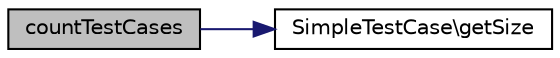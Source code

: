 digraph "countTestCases"
{
  edge [fontname="Helvetica",fontsize="10",labelfontname="Helvetica",labelfontsize="10"];
  node [fontname="Helvetica",fontsize="10",shape=record];
  rankdir="LR";
  Node1 [label="countTestCases",height=0.2,width=0.4,color="black", fillcolor="grey75", style="filled" fontcolor="black"];
  Node1 -> Node2 [color="midnightblue",fontsize="10",style="solid",fontname="Helvetica"];
  Node2 [label="SimpleTestCase\\getSize",height=0.2,width=0.4,color="black", fillcolor="white", style="filled",URL="$class_simple_test_case.html#a75cce10cdf81be6dc84881c28b3379b7"];
}
